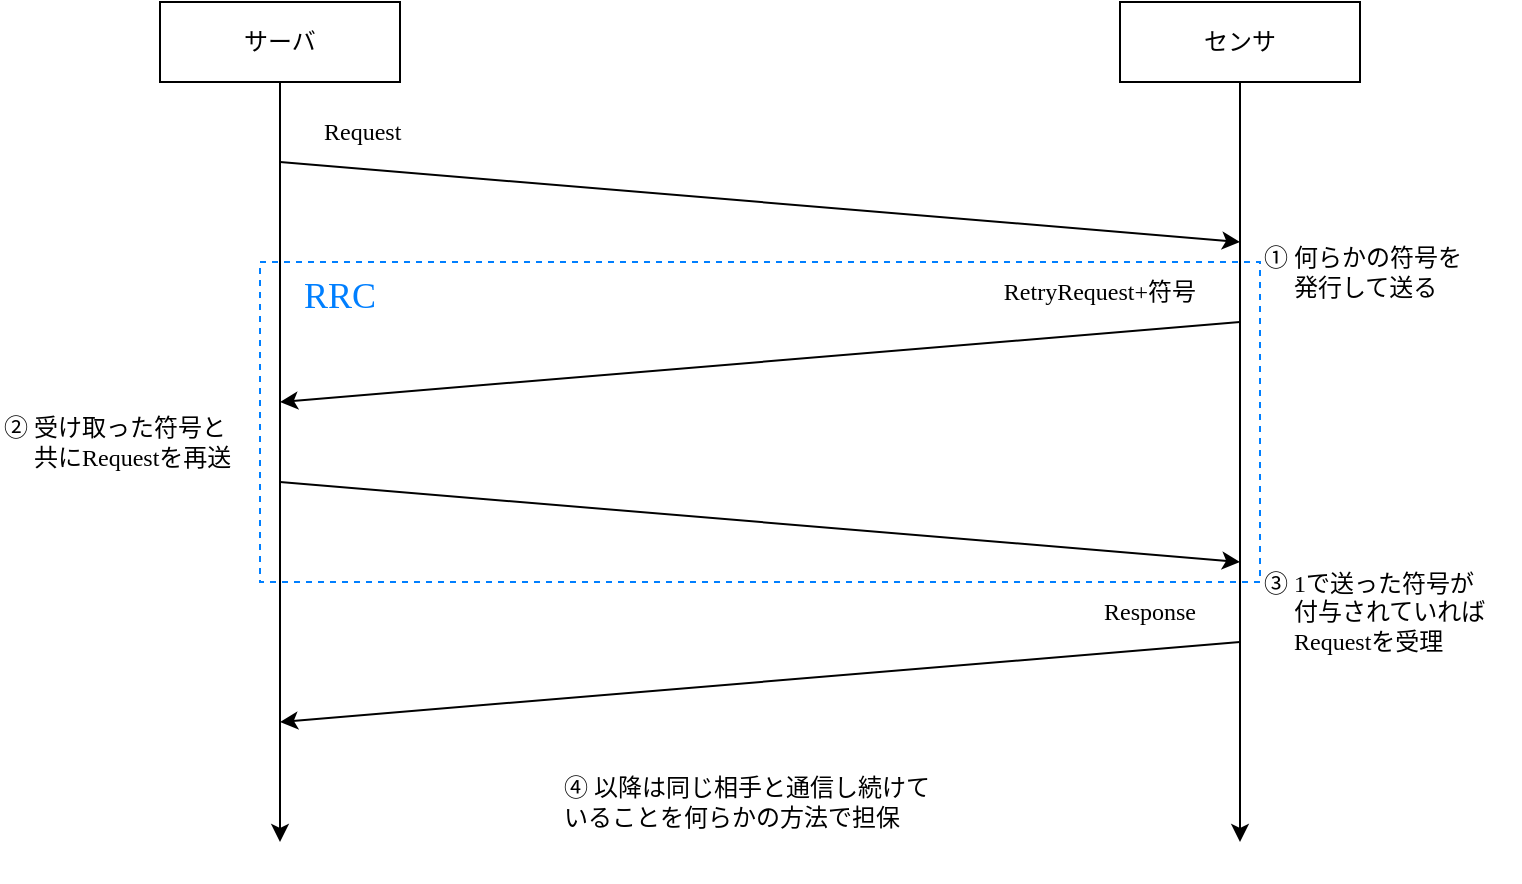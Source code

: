 <mxfile version="16.5.6" type="github">
  <diagram id="KfdXvxcvI5cZtabfhip-" name="Page-1">
    <mxGraphModel dx="2066" dy="1129" grid="1" gridSize="10" guides="1" tooltips="1" connect="1" arrows="1" fold="1" page="1" pageScale="1" pageWidth="850" pageHeight="1100" math="0" shadow="0">
      <root>
        <mxCell id="0" />
        <mxCell id="1" parent="0" />
        <mxCell id="RYE8tncCzNAv9k0Rwi5K-1" style="edgeStyle=none;html=1;fontFamily=游ゴシック;" parent="1" source="RYE8tncCzNAv9k0Rwi5K-2" edge="1">
          <mxGeometry relative="1" as="geometry">
            <mxPoint x="140" y="420" as="targetPoint" />
          </mxGeometry>
        </mxCell>
        <mxCell id="RYE8tncCzNAv9k0Rwi5K-2" value="&lt;font style=&quot;font-size: 12px&quot;&gt;サーバ&lt;/font&gt;" style="rounded=0;whiteSpace=wrap;html=1;fontFamily=游ゴシック;" parent="1" vertex="1">
          <mxGeometry x="80" width="120" height="40" as="geometry" />
        </mxCell>
        <mxCell id="RYE8tncCzNAv9k0Rwi5K-3" style="edgeStyle=none;html=1;fontFamily=游ゴシック;" parent="1" source="RYE8tncCzNAv9k0Rwi5K-4" edge="1">
          <mxGeometry relative="1" as="geometry">
            <mxPoint x="620" y="420" as="targetPoint" />
          </mxGeometry>
        </mxCell>
        <mxCell id="RYE8tncCzNAv9k0Rwi5K-4" value="&lt;font style=&quot;font-size: 12px&quot;&gt;センサ&lt;/font&gt;" style="rounded=0;whiteSpace=wrap;html=1;fontFamily=游ゴシック;" parent="1" vertex="1">
          <mxGeometry x="560" width="120" height="40" as="geometry" />
        </mxCell>
        <mxCell id="RYE8tncCzNAv9k0Rwi5K-5" value="" style="endArrow=classic;html=1;fontSize=12;fontFamily=游ゴシック;" parent="1" edge="1">
          <mxGeometry width="50" height="50" relative="1" as="geometry">
            <mxPoint x="140" y="80" as="sourcePoint" />
            <mxPoint x="620" y="120" as="targetPoint" />
          </mxGeometry>
        </mxCell>
        <mxCell id="RYE8tncCzNAv9k0Rwi5K-6" value="Request" style="text;html=1;strokeColor=none;fillColor=none;align=left;verticalAlign=middle;whiteSpace=wrap;rounded=0;fontSize=12;fontFamily=游ゴシック;" parent="1" vertex="1">
          <mxGeometry x="160" y="50" width="60" height="30" as="geometry" />
        </mxCell>
        <mxCell id="RYE8tncCzNAv9k0Rwi5K-7" value="" style="endArrow=classic;html=1;fontSize=12;fontFamily=游ゴシック;" parent="1" edge="1">
          <mxGeometry width="50" height="50" relative="1" as="geometry">
            <mxPoint x="140" y="240" as="sourcePoint" />
            <mxPoint x="620" y="280" as="targetPoint" />
          </mxGeometry>
        </mxCell>
        <mxCell id="RYE8tncCzNAv9k0Rwi5K-8" value="" style="endArrow=classic;html=1;fontSize=12;fontFamily=游ゴシック;" parent="1" edge="1">
          <mxGeometry width="50" height="50" relative="1" as="geometry">
            <mxPoint x="620" y="160" as="sourcePoint" />
            <mxPoint x="140" y="200" as="targetPoint" />
          </mxGeometry>
        </mxCell>
        <mxCell id="RYE8tncCzNAv9k0Rwi5K-9" value="① 何らかの符号を&lt;br&gt;　 発行して送る" style="text;html=1;strokeColor=none;fillColor=none;align=left;verticalAlign=middle;whiteSpace=wrap;rounded=0;fontSize=12;fontFamily=游ゴシック;" parent="1" vertex="1">
          <mxGeometry x="630" y="120" width="120" height="30" as="geometry" />
        </mxCell>
        <mxCell id="RYE8tncCzNAv9k0Rwi5K-10" value="" style="endArrow=classic;html=1;fontSize=12;fontFamily=游ゴシック;" parent="1" edge="1">
          <mxGeometry width="50" height="50" relative="1" as="geometry">
            <mxPoint x="620" y="320" as="sourcePoint" />
            <mxPoint x="140" y="360" as="targetPoint" />
          </mxGeometry>
        </mxCell>
        <mxCell id="RYE8tncCzNAv9k0Rwi5K-11" value="③ 1で送った符号が&lt;br&gt;　 付与されていれば&lt;br&gt;　 Requestを受理" style="text;html=1;strokeColor=none;fillColor=none;align=left;verticalAlign=middle;whiteSpace=wrap;rounded=0;fontSize=12;fontFamily=游ゴシック;" parent="1" vertex="1">
          <mxGeometry x="630" y="280" width="130" height="50" as="geometry" />
        </mxCell>
        <mxCell id="RYE8tncCzNAv9k0Rwi5K-12" value="② 受け取った符号と&lt;br&gt;　 共にRequestを再送" style="text;html=1;strokeColor=none;fillColor=none;align=left;verticalAlign=middle;whiteSpace=wrap;rounded=0;fontSize=12;fontFamily=游ゴシック;" parent="1" vertex="1">
          <mxGeometry y="200" width="130" height="40" as="geometry" />
        </mxCell>
        <mxCell id="RYE8tncCzNAv9k0Rwi5K-14" value="&lt;div&gt;&lt;div&gt;④ 以降は同じ相手と通信し続けて&lt;br&gt;いることを何らかの方法で担保&lt;/div&gt;&lt;/div&gt;" style="text;html=1;strokeColor=none;fillColor=none;align=left;verticalAlign=middle;whiteSpace=wrap;rounded=0;fontSize=12;fontFamily=游ゴシック;" parent="1" vertex="1">
          <mxGeometry x="280" y="360" width="220" height="80" as="geometry" />
        </mxCell>
        <mxCell id="RYE8tncCzNAv9k0Rwi5K-18" value="RetryRequest+符号" style="text;html=1;strokeColor=none;fillColor=none;align=right;verticalAlign=middle;whiteSpace=wrap;rounded=0;fontSize=12;fontFamily=游ゴシック;" parent="1" vertex="1">
          <mxGeometry x="470" y="130" width="130" height="30" as="geometry" />
        </mxCell>
        <mxCell id="RYE8tncCzNAv9k0Rwi5K-20" value="Response" style="text;html=1;strokeColor=none;fillColor=none;align=right;verticalAlign=middle;whiteSpace=wrap;rounded=0;fontSize=12;fontFamily=游ゴシック;" parent="1" vertex="1">
          <mxGeometry x="470" y="290" width="130" height="30" as="geometry" />
        </mxCell>
        <mxCell id="RYE8tncCzNAv9k0Rwi5K-21" value="" style="rounded=0;whiteSpace=wrap;html=1;fillColor=none;dashed=1;strokeColor=#007FFF;fontFamily=游ゴシック;" parent="1" vertex="1">
          <mxGeometry x="130" y="130" width="500" height="160" as="geometry" />
        </mxCell>
        <mxCell id="RYE8tncCzNAv9k0Rwi5K-22" value="&lt;font color=&quot;#007fff&quot; style=&quot;font-size: 18px;&quot;&gt;RRC&lt;/font&gt;" style="text;html=1;strokeColor=none;fillColor=none;align=left;verticalAlign=top;whiteSpace=wrap;rounded=0;fontSize=18;fontFamily=游ゴシック;" parent="1" vertex="1">
          <mxGeometry x="150" y="130" width="60" height="30" as="geometry" />
        </mxCell>
      </root>
    </mxGraphModel>
  </diagram>
</mxfile>
